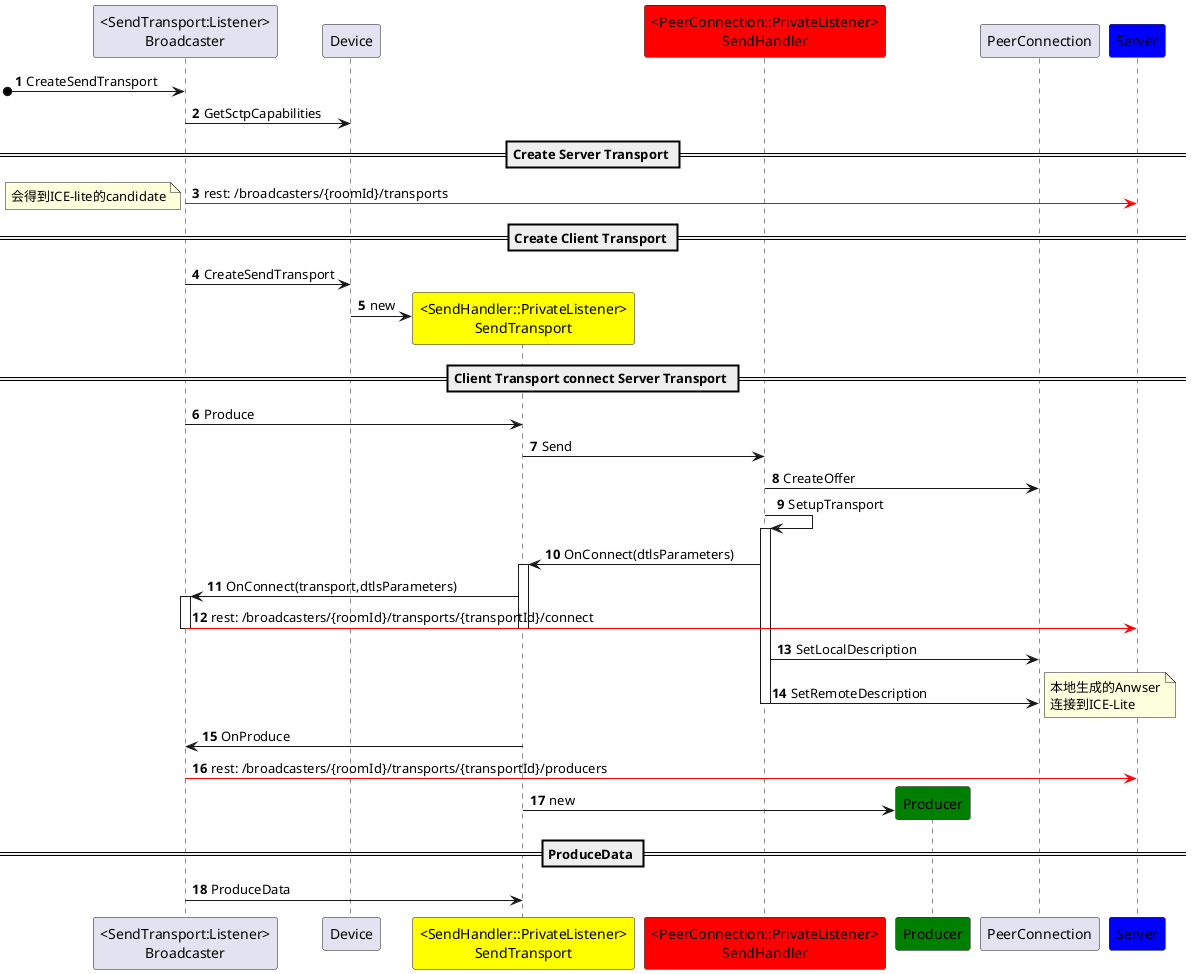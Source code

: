 @startuml xx

' https://pdf.plantuml.net/1.2020.22/PlantUML_Language_Reference_Guide_zh.pdf

participant "<SendTransport:Listener>\nBroadcaster" as Broadcaster
participant Device
participant "<SendHandler::PrivateListener>\nSendTransport" as SendTransport #yellow
participant "<PeerConnection::PrivateListener>\nSendHandler" as SendHandler #Red
participant Producer #green
participant PeerConnection
participant Server #blue

autonumber

[o-> Broadcaster: CreateSendTransport

Broadcaster -> Device: GetSctpCapabilities
== Create Server Transport ==
Broadcaster -[#red]> Server: rest: /broadcasters/{roomId}/transports
note left
会得到ICE-lite的candidate
end note

== Create Client Transport ==
Broadcaster -> Device: CreateSendTransport
create SendTransport
Device -> SendTransport: new

== Client Transport connect Server Transport ==

Broadcaster -> SendTransport: Produce
'Produce - sub1
SendTransport -> SendHandler: Send
SendHandler -> PeerConnection: CreateOffer
SendHandler -> SendHandler : SetupTransport
activate SendHandler
SendHandler ->  SendTransport: OnConnect(dtlsParameters)
activate SendTransport
SendTransport ->  Broadcaster: OnConnect(transport,dtlsParameters)
activate Broadcaster
Broadcaster -[#red]> Server: rest: /broadcasters/{roomId}/transports/{transportId}/connect
deactivate Broadcaster
deactivate SendTransport


SendHandler -> PeerConnection: SetLocalDescription
SendHandler -> PeerConnection: SetRemoteDescription
note right
本地生成的Anwser
连接到ICE-Lite
end note
deactivate SendHandler

'Produce - sub2
SendTransport -> Broadcaster: OnProduce
Broadcaster -[#red]> Server: rest: /broadcasters/{roomId}/transports/{transportId}/producers
create Producer
SendTransport -> Producer: new


== ProduceData ==

Broadcaster -> SendTransport: ProduceData


@enduml